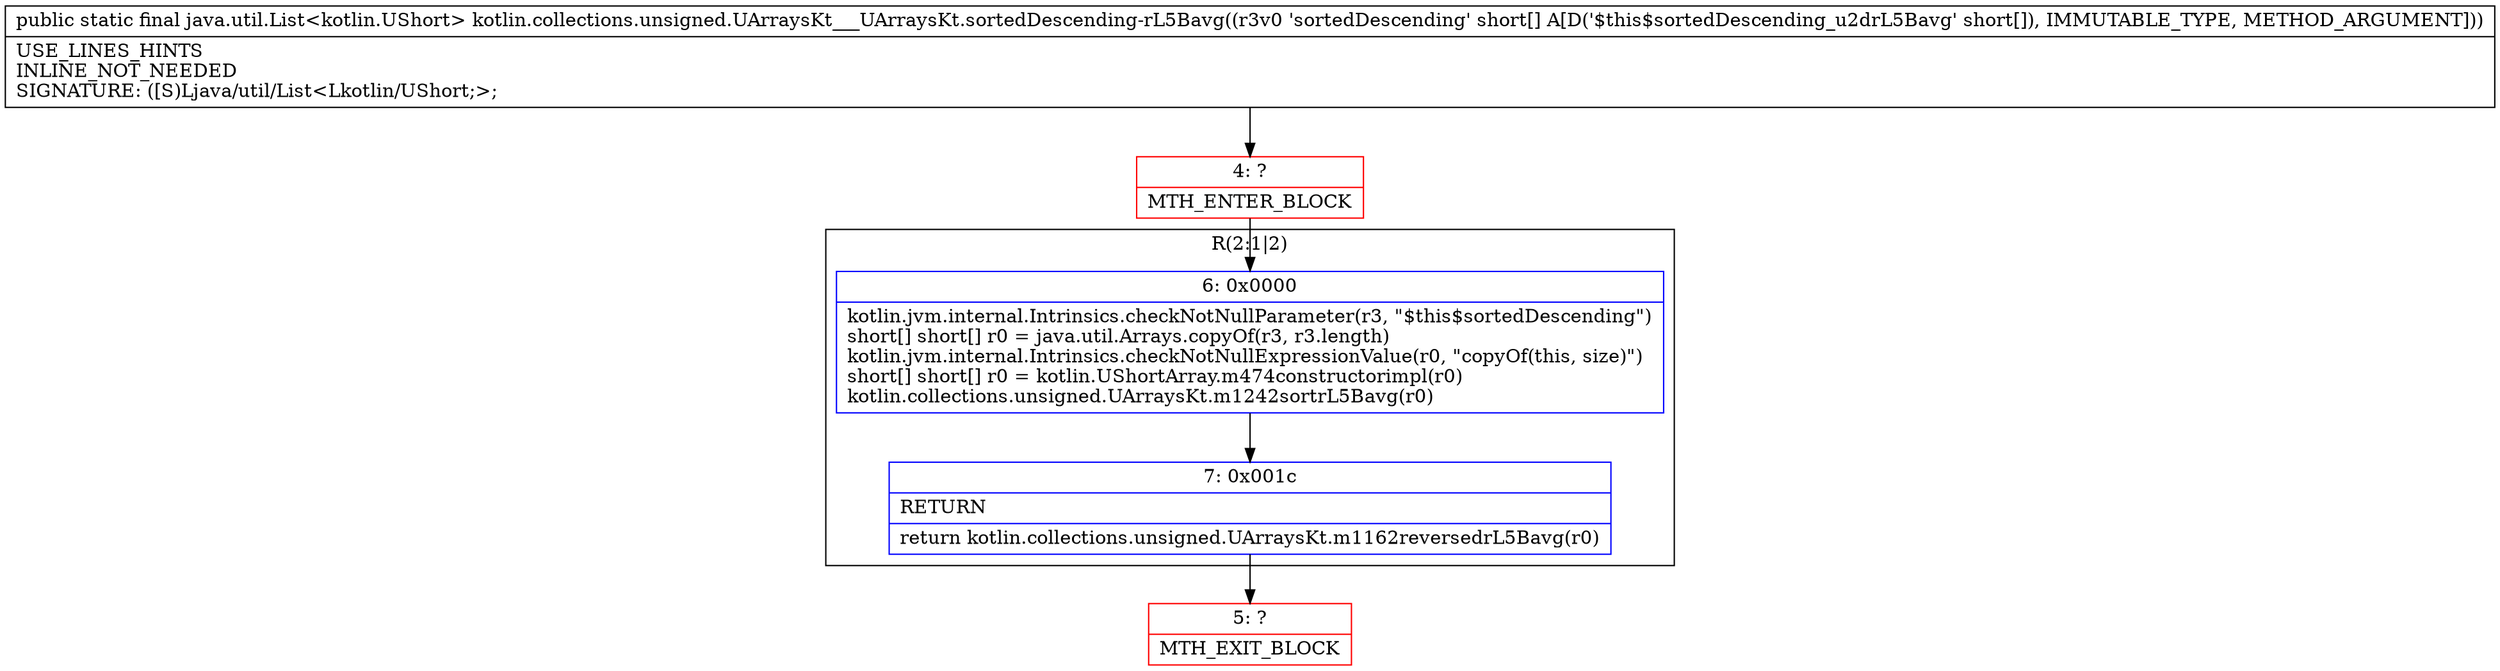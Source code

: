 digraph "CFG forkotlin.collections.unsigned.UArraysKt___UArraysKt.sortedDescending\-rL5Bavg([S)Ljava\/util\/List;" {
subgraph cluster_Region_2031244485 {
label = "R(2:1|2)";
node [shape=record,color=blue];
Node_6 [shape=record,label="{6\:\ 0x0000|kotlin.jvm.internal.Intrinsics.checkNotNullParameter(r3, \"$this$sortedDescending\")\lshort[] short[] r0 = java.util.Arrays.copyOf(r3, r3.length)\lkotlin.jvm.internal.Intrinsics.checkNotNullExpressionValue(r0, \"copyOf(this, size)\")\lshort[] short[] r0 = kotlin.UShortArray.m474constructorimpl(r0)\lkotlin.collections.unsigned.UArraysKt.m1242sortrL5Bavg(r0)\l}"];
Node_7 [shape=record,label="{7\:\ 0x001c|RETURN\l|return kotlin.collections.unsigned.UArraysKt.m1162reversedrL5Bavg(r0)\l}"];
}
Node_4 [shape=record,color=red,label="{4\:\ ?|MTH_ENTER_BLOCK\l}"];
Node_5 [shape=record,color=red,label="{5\:\ ?|MTH_EXIT_BLOCK\l}"];
MethodNode[shape=record,label="{public static final java.util.List\<kotlin.UShort\> kotlin.collections.unsigned.UArraysKt___UArraysKt.sortedDescending\-rL5Bavg((r3v0 'sortedDescending' short[] A[D('$this$sortedDescending_u2drL5Bavg' short[]), IMMUTABLE_TYPE, METHOD_ARGUMENT]))  | USE_LINES_HINTS\lINLINE_NOT_NEEDED\lSIGNATURE: ([S)Ljava\/util\/List\<Lkotlin\/UShort;\>;\l}"];
MethodNode -> Node_4;Node_6 -> Node_7;
Node_7 -> Node_5;
Node_4 -> Node_6;
}

